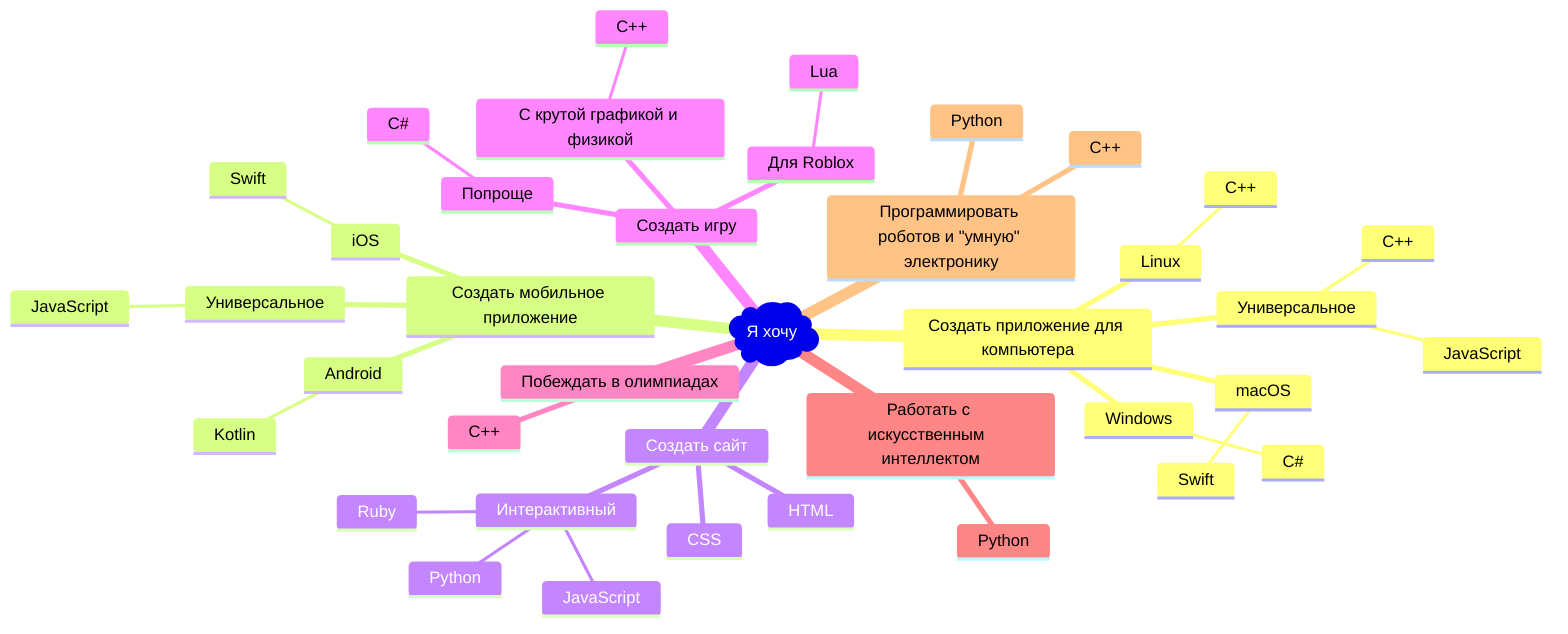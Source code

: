 mindmap
  root)Я хочу(
    Создать приложение для компьютера
        Windows
            C#
        macOS
            Swift
        Linux
            C++
        Универсальное
            JavaScript
            C++
    Создать мобильное приложение
        Android
            Kotlin
        iOS
            Swift
        Универсальное
            JavaScript
    Создать сайт
        HTML
        CSS
        Интерактивный
            JavaScript
            Ruby
            Python
    Создать игру
        С крутой графикой и физикой
            C++
        Попроще
            C#
        Для Roblox
            Lua
    Побеждать в олимпиадах
        C++
    Работать с искусственным  интеллектом
        Python
    Программировать роботов и "умную" электронику
        C++
        Python